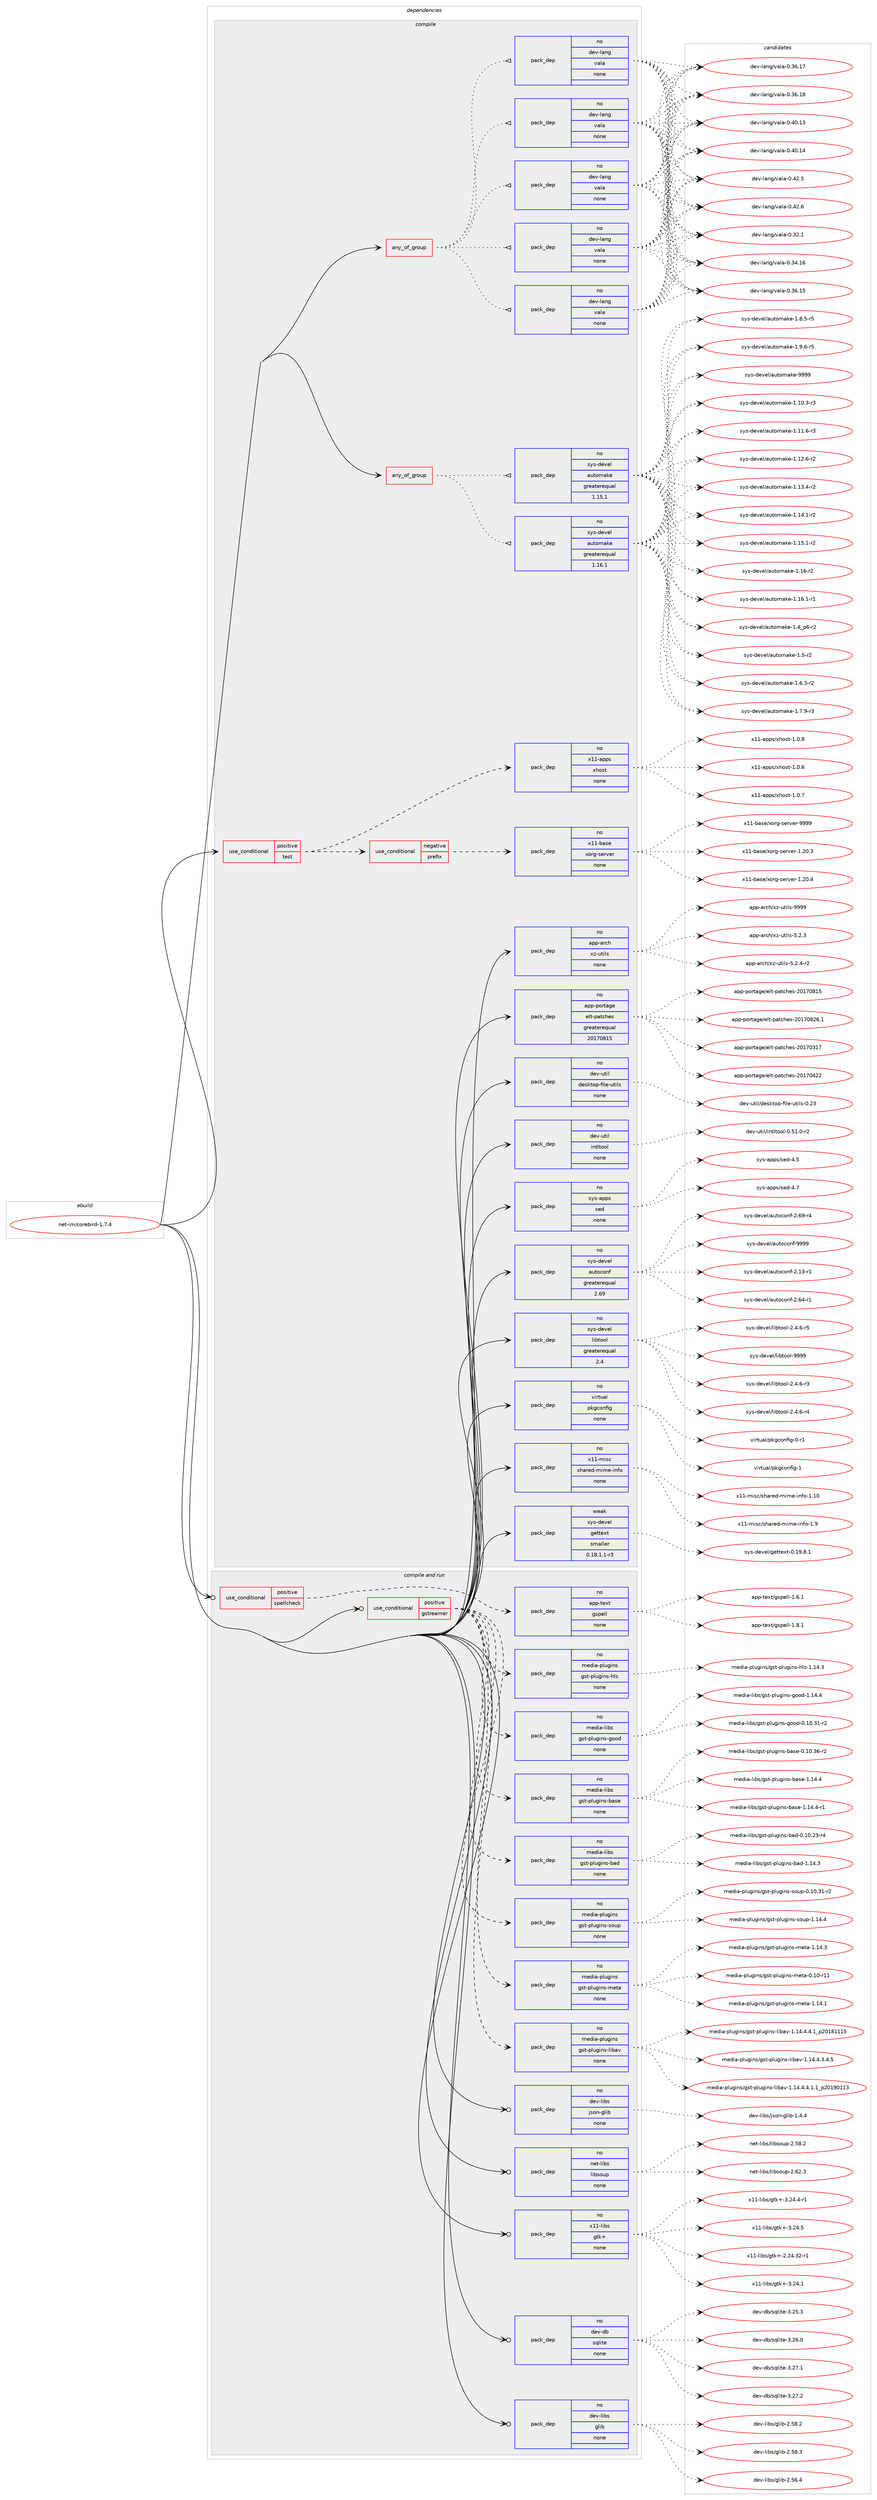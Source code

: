 digraph prolog {

# *************
# Graph options
# *************

newrank=true;
concentrate=true;
compound=true;
graph [rankdir=LR,fontname=Helvetica,fontsize=10,ranksep=1.5];#, ranksep=2.5, nodesep=0.2];
edge  [arrowhead=vee];
node  [fontname=Helvetica,fontsize=10];

# **********
# The ebuild
# **********

subgraph cluster_leftcol {
color=gray;
rank=same;
label=<<i>ebuild</i>>;
id [label="net-im/corebird-1.7.4", color=red, width=4, href="../net-im/corebird-1.7.4.svg"];
}

# ****************
# The dependencies
# ****************

subgraph cluster_midcol {
color=gray;
label=<<i>dependencies</i>>;
subgraph cluster_compile {
fillcolor="#eeeeee";
style=filled;
label=<<i>compile</i>>;
subgraph any26033 {
dependency1654559 [label=<<TABLE BORDER="0" CELLBORDER="1" CELLSPACING="0" CELLPADDING="4"><TR><TD CELLPADDING="10">any_of_group</TD></TR></TABLE>>, shape=none, color=red];subgraph pack1182805 {
dependency1654560 [label=<<TABLE BORDER="0" CELLBORDER="1" CELLSPACING="0" CELLPADDING="4" WIDTH="220"><TR><TD ROWSPAN="6" CELLPADDING="30">pack_dep</TD></TR><TR><TD WIDTH="110">no</TD></TR><TR><TD>dev-lang</TD></TR><TR><TD>vala</TD></TR><TR><TD>none</TD></TR><TR><TD></TD></TR></TABLE>>, shape=none, color=blue];
}
dependency1654559:e -> dependency1654560:w [weight=20,style="dotted",arrowhead="oinv"];
subgraph pack1182806 {
dependency1654561 [label=<<TABLE BORDER="0" CELLBORDER="1" CELLSPACING="0" CELLPADDING="4" WIDTH="220"><TR><TD ROWSPAN="6" CELLPADDING="30">pack_dep</TD></TR><TR><TD WIDTH="110">no</TD></TR><TR><TD>dev-lang</TD></TR><TR><TD>vala</TD></TR><TR><TD>none</TD></TR><TR><TD></TD></TR></TABLE>>, shape=none, color=blue];
}
dependency1654559:e -> dependency1654561:w [weight=20,style="dotted",arrowhead="oinv"];
subgraph pack1182807 {
dependency1654562 [label=<<TABLE BORDER="0" CELLBORDER="1" CELLSPACING="0" CELLPADDING="4" WIDTH="220"><TR><TD ROWSPAN="6" CELLPADDING="30">pack_dep</TD></TR><TR><TD WIDTH="110">no</TD></TR><TR><TD>dev-lang</TD></TR><TR><TD>vala</TD></TR><TR><TD>none</TD></TR><TR><TD></TD></TR></TABLE>>, shape=none, color=blue];
}
dependency1654559:e -> dependency1654562:w [weight=20,style="dotted",arrowhead="oinv"];
subgraph pack1182808 {
dependency1654563 [label=<<TABLE BORDER="0" CELLBORDER="1" CELLSPACING="0" CELLPADDING="4" WIDTH="220"><TR><TD ROWSPAN="6" CELLPADDING="30">pack_dep</TD></TR><TR><TD WIDTH="110">no</TD></TR><TR><TD>dev-lang</TD></TR><TR><TD>vala</TD></TR><TR><TD>none</TD></TR><TR><TD></TD></TR></TABLE>>, shape=none, color=blue];
}
dependency1654559:e -> dependency1654563:w [weight=20,style="dotted",arrowhead="oinv"];
subgraph pack1182809 {
dependency1654564 [label=<<TABLE BORDER="0" CELLBORDER="1" CELLSPACING="0" CELLPADDING="4" WIDTH="220"><TR><TD ROWSPAN="6" CELLPADDING="30">pack_dep</TD></TR><TR><TD WIDTH="110">no</TD></TR><TR><TD>dev-lang</TD></TR><TR><TD>vala</TD></TR><TR><TD>none</TD></TR><TR><TD></TD></TR></TABLE>>, shape=none, color=blue];
}
dependency1654559:e -> dependency1654564:w [weight=20,style="dotted",arrowhead="oinv"];
}
id:e -> dependency1654559:w [weight=20,style="solid",arrowhead="vee"];
subgraph any26034 {
dependency1654565 [label=<<TABLE BORDER="0" CELLBORDER="1" CELLSPACING="0" CELLPADDING="4"><TR><TD CELLPADDING="10">any_of_group</TD></TR></TABLE>>, shape=none, color=red];subgraph pack1182810 {
dependency1654566 [label=<<TABLE BORDER="0" CELLBORDER="1" CELLSPACING="0" CELLPADDING="4" WIDTH="220"><TR><TD ROWSPAN="6" CELLPADDING="30">pack_dep</TD></TR><TR><TD WIDTH="110">no</TD></TR><TR><TD>sys-devel</TD></TR><TR><TD>automake</TD></TR><TR><TD>greaterequal</TD></TR><TR><TD>1.16.1</TD></TR></TABLE>>, shape=none, color=blue];
}
dependency1654565:e -> dependency1654566:w [weight=20,style="dotted",arrowhead="oinv"];
subgraph pack1182811 {
dependency1654567 [label=<<TABLE BORDER="0" CELLBORDER="1" CELLSPACING="0" CELLPADDING="4" WIDTH="220"><TR><TD ROWSPAN="6" CELLPADDING="30">pack_dep</TD></TR><TR><TD WIDTH="110">no</TD></TR><TR><TD>sys-devel</TD></TR><TR><TD>automake</TD></TR><TR><TD>greaterequal</TD></TR><TR><TD>1.15.1</TD></TR></TABLE>>, shape=none, color=blue];
}
dependency1654565:e -> dependency1654567:w [weight=20,style="dotted",arrowhead="oinv"];
}
id:e -> dependency1654565:w [weight=20,style="solid",arrowhead="vee"];
subgraph cond444938 {
dependency1654568 [label=<<TABLE BORDER="0" CELLBORDER="1" CELLSPACING="0" CELLPADDING="4"><TR><TD ROWSPAN="3" CELLPADDING="10">use_conditional</TD></TR><TR><TD>positive</TD></TR><TR><TD>test</TD></TR></TABLE>>, shape=none, color=red];
subgraph cond444939 {
dependency1654569 [label=<<TABLE BORDER="0" CELLBORDER="1" CELLSPACING="0" CELLPADDING="4"><TR><TD ROWSPAN="3" CELLPADDING="10">use_conditional</TD></TR><TR><TD>negative</TD></TR><TR><TD>prefix</TD></TR></TABLE>>, shape=none, color=red];
subgraph pack1182812 {
dependency1654570 [label=<<TABLE BORDER="0" CELLBORDER="1" CELLSPACING="0" CELLPADDING="4" WIDTH="220"><TR><TD ROWSPAN="6" CELLPADDING="30">pack_dep</TD></TR><TR><TD WIDTH="110">no</TD></TR><TR><TD>x11-base</TD></TR><TR><TD>xorg-server</TD></TR><TR><TD>none</TD></TR><TR><TD></TD></TR></TABLE>>, shape=none, color=blue];
}
dependency1654569:e -> dependency1654570:w [weight=20,style="dashed",arrowhead="vee"];
}
dependency1654568:e -> dependency1654569:w [weight=20,style="dashed",arrowhead="vee"];
subgraph pack1182813 {
dependency1654571 [label=<<TABLE BORDER="0" CELLBORDER="1" CELLSPACING="0" CELLPADDING="4" WIDTH="220"><TR><TD ROWSPAN="6" CELLPADDING="30">pack_dep</TD></TR><TR><TD WIDTH="110">no</TD></TR><TR><TD>x11-apps</TD></TR><TR><TD>xhost</TD></TR><TR><TD>none</TD></TR><TR><TD></TD></TR></TABLE>>, shape=none, color=blue];
}
dependency1654568:e -> dependency1654571:w [weight=20,style="dashed",arrowhead="vee"];
}
id:e -> dependency1654568:w [weight=20,style="solid",arrowhead="vee"];
subgraph pack1182814 {
dependency1654572 [label=<<TABLE BORDER="0" CELLBORDER="1" CELLSPACING="0" CELLPADDING="4" WIDTH="220"><TR><TD ROWSPAN="6" CELLPADDING="30">pack_dep</TD></TR><TR><TD WIDTH="110">no</TD></TR><TR><TD>app-arch</TD></TR><TR><TD>xz-utils</TD></TR><TR><TD>none</TD></TR><TR><TD></TD></TR></TABLE>>, shape=none, color=blue];
}
id:e -> dependency1654572:w [weight=20,style="solid",arrowhead="vee"];
subgraph pack1182815 {
dependency1654573 [label=<<TABLE BORDER="0" CELLBORDER="1" CELLSPACING="0" CELLPADDING="4" WIDTH="220"><TR><TD ROWSPAN="6" CELLPADDING="30">pack_dep</TD></TR><TR><TD WIDTH="110">no</TD></TR><TR><TD>app-portage</TD></TR><TR><TD>elt-patches</TD></TR><TR><TD>greaterequal</TD></TR><TR><TD>20170815</TD></TR></TABLE>>, shape=none, color=blue];
}
id:e -> dependency1654573:w [weight=20,style="solid",arrowhead="vee"];
subgraph pack1182816 {
dependency1654574 [label=<<TABLE BORDER="0" CELLBORDER="1" CELLSPACING="0" CELLPADDING="4" WIDTH="220"><TR><TD ROWSPAN="6" CELLPADDING="30">pack_dep</TD></TR><TR><TD WIDTH="110">no</TD></TR><TR><TD>dev-util</TD></TR><TR><TD>desktop-file-utils</TD></TR><TR><TD>none</TD></TR><TR><TD></TD></TR></TABLE>>, shape=none, color=blue];
}
id:e -> dependency1654574:w [weight=20,style="solid",arrowhead="vee"];
subgraph pack1182817 {
dependency1654575 [label=<<TABLE BORDER="0" CELLBORDER="1" CELLSPACING="0" CELLPADDING="4" WIDTH="220"><TR><TD ROWSPAN="6" CELLPADDING="30">pack_dep</TD></TR><TR><TD WIDTH="110">no</TD></TR><TR><TD>dev-util</TD></TR><TR><TD>intltool</TD></TR><TR><TD>none</TD></TR><TR><TD></TD></TR></TABLE>>, shape=none, color=blue];
}
id:e -> dependency1654575:w [weight=20,style="solid",arrowhead="vee"];
subgraph pack1182818 {
dependency1654576 [label=<<TABLE BORDER="0" CELLBORDER="1" CELLSPACING="0" CELLPADDING="4" WIDTH="220"><TR><TD ROWSPAN="6" CELLPADDING="30">pack_dep</TD></TR><TR><TD WIDTH="110">no</TD></TR><TR><TD>sys-apps</TD></TR><TR><TD>sed</TD></TR><TR><TD>none</TD></TR><TR><TD></TD></TR></TABLE>>, shape=none, color=blue];
}
id:e -> dependency1654576:w [weight=20,style="solid",arrowhead="vee"];
subgraph pack1182819 {
dependency1654577 [label=<<TABLE BORDER="0" CELLBORDER="1" CELLSPACING="0" CELLPADDING="4" WIDTH="220"><TR><TD ROWSPAN="6" CELLPADDING="30">pack_dep</TD></TR><TR><TD WIDTH="110">no</TD></TR><TR><TD>sys-devel</TD></TR><TR><TD>autoconf</TD></TR><TR><TD>greaterequal</TD></TR><TR><TD>2.69</TD></TR></TABLE>>, shape=none, color=blue];
}
id:e -> dependency1654577:w [weight=20,style="solid",arrowhead="vee"];
subgraph pack1182820 {
dependency1654578 [label=<<TABLE BORDER="0" CELLBORDER="1" CELLSPACING="0" CELLPADDING="4" WIDTH="220"><TR><TD ROWSPAN="6" CELLPADDING="30">pack_dep</TD></TR><TR><TD WIDTH="110">no</TD></TR><TR><TD>sys-devel</TD></TR><TR><TD>libtool</TD></TR><TR><TD>greaterequal</TD></TR><TR><TD>2.4</TD></TR></TABLE>>, shape=none, color=blue];
}
id:e -> dependency1654578:w [weight=20,style="solid",arrowhead="vee"];
subgraph pack1182821 {
dependency1654579 [label=<<TABLE BORDER="0" CELLBORDER="1" CELLSPACING="0" CELLPADDING="4" WIDTH="220"><TR><TD ROWSPAN="6" CELLPADDING="30">pack_dep</TD></TR><TR><TD WIDTH="110">no</TD></TR><TR><TD>virtual</TD></TR><TR><TD>pkgconfig</TD></TR><TR><TD>none</TD></TR><TR><TD></TD></TR></TABLE>>, shape=none, color=blue];
}
id:e -> dependency1654579:w [weight=20,style="solid",arrowhead="vee"];
subgraph pack1182822 {
dependency1654580 [label=<<TABLE BORDER="0" CELLBORDER="1" CELLSPACING="0" CELLPADDING="4" WIDTH="220"><TR><TD ROWSPAN="6" CELLPADDING="30">pack_dep</TD></TR><TR><TD WIDTH="110">no</TD></TR><TR><TD>x11-misc</TD></TR><TR><TD>shared-mime-info</TD></TR><TR><TD>none</TD></TR><TR><TD></TD></TR></TABLE>>, shape=none, color=blue];
}
id:e -> dependency1654580:w [weight=20,style="solid",arrowhead="vee"];
subgraph pack1182823 {
dependency1654581 [label=<<TABLE BORDER="0" CELLBORDER="1" CELLSPACING="0" CELLPADDING="4" WIDTH="220"><TR><TD ROWSPAN="6" CELLPADDING="30">pack_dep</TD></TR><TR><TD WIDTH="110">weak</TD></TR><TR><TD>sys-devel</TD></TR><TR><TD>gettext</TD></TR><TR><TD>smaller</TD></TR><TR><TD>0.18.1.1-r3</TD></TR></TABLE>>, shape=none, color=blue];
}
id:e -> dependency1654581:w [weight=20,style="solid",arrowhead="vee"];
}
subgraph cluster_compileandrun {
fillcolor="#eeeeee";
style=filled;
label=<<i>compile and run</i>>;
subgraph cond444940 {
dependency1654582 [label=<<TABLE BORDER="0" CELLBORDER="1" CELLSPACING="0" CELLPADDING="4"><TR><TD ROWSPAN="3" CELLPADDING="10">use_conditional</TD></TR><TR><TD>positive</TD></TR><TR><TD>gstreamer</TD></TR></TABLE>>, shape=none, color=red];
subgraph pack1182824 {
dependency1654583 [label=<<TABLE BORDER="0" CELLBORDER="1" CELLSPACING="0" CELLPADDING="4" WIDTH="220"><TR><TD ROWSPAN="6" CELLPADDING="30">pack_dep</TD></TR><TR><TD WIDTH="110">no</TD></TR><TR><TD>media-libs</TD></TR><TR><TD>gst-plugins-bad</TD></TR><TR><TD>none</TD></TR><TR><TD></TD></TR></TABLE>>, shape=none, color=blue];
}
dependency1654582:e -> dependency1654583:w [weight=20,style="dashed",arrowhead="vee"];
subgraph pack1182825 {
dependency1654584 [label=<<TABLE BORDER="0" CELLBORDER="1" CELLSPACING="0" CELLPADDING="4" WIDTH="220"><TR><TD ROWSPAN="6" CELLPADDING="30">pack_dep</TD></TR><TR><TD WIDTH="110">no</TD></TR><TR><TD>media-libs</TD></TR><TR><TD>gst-plugins-base</TD></TR><TR><TD>none</TD></TR><TR><TD></TD></TR></TABLE>>, shape=none, color=blue];
}
dependency1654582:e -> dependency1654584:w [weight=20,style="dashed",arrowhead="vee"];
subgraph pack1182826 {
dependency1654585 [label=<<TABLE BORDER="0" CELLBORDER="1" CELLSPACING="0" CELLPADDING="4" WIDTH="220"><TR><TD ROWSPAN="6" CELLPADDING="30">pack_dep</TD></TR><TR><TD WIDTH="110">no</TD></TR><TR><TD>media-libs</TD></TR><TR><TD>gst-plugins-good</TD></TR><TR><TD>none</TD></TR><TR><TD></TD></TR></TABLE>>, shape=none, color=blue];
}
dependency1654582:e -> dependency1654585:w [weight=20,style="dashed",arrowhead="vee"];
subgraph pack1182827 {
dependency1654586 [label=<<TABLE BORDER="0" CELLBORDER="1" CELLSPACING="0" CELLPADDING="4" WIDTH="220"><TR><TD ROWSPAN="6" CELLPADDING="30">pack_dep</TD></TR><TR><TD WIDTH="110">no</TD></TR><TR><TD>media-plugins</TD></TR><TR><TD>gst-plugins-hls</TD></TR><TR><TD>none</TD></TR><TR><TD></TD></TR></TABLE>>, shape=none, color=blue];
}
dependency1654582:e -> dependency1654586:w [weight=20,style="dashed",arrowhead="vee"];
subgraph pack1182828 {
dependency1654587 [label=<<TABLE BORDER="0" CELLBORDER="1" CELLSPACING="0" CELLPADDING="4" WIDTH="220"><TR><TD ROWSPAN="6" CELLPADDING="30">pack_dep</TD></TR><TR><TD WIDTH="110">no</TD></TR><TR><TD>media-plugins</TD></TR><TR><TD>gst-plugins-libav</TD></TR><TR><TD>none</TD></TR><TR><TD></TD></TR></TABLE>>, shape=none, color=blue];
}
dependency1654582:e -> dependency1654587:w [weight=20,style="dashed",arrowhead="vee"];
subgraph pack1182829 {
dependency1654588 [label=<<TABLE BORDER="0" CELLBORDER="1" CELLSPACING="0" CELLPADDING="4" WIDTH="220"><TR><TD ROWSPAN="6" CELLPADDING="30">pack_dep</TD></TR><TR><TD WIDTH="110">no</TD></TR><TR><TD>media-plugins</TD></TR><TR><TD>gst-plugins-meta</TD></TR><TR><TD>none</TD></TR><TR><TD></TD></TR></TABLE>>, shape=none, color=blue];
}
dependency1654582:e -> dependency1654588:w [weight=20,style="dashed",arrowhead="vee"];
subgraph pack1182830 {
dependency1654589 [label=<<TABLE BORDER="0" CELLBORDER="1" CELLSPACING="0" CELLPADDING="4" WIDTH="220"><TR><TD ROWSPAN="6" CELLPADDING="30">pack_dep</TD></TR><TR><TD WIDTH="110">no</TD></TR><TR><TD>media-plugins</TD></TR><TR><TD>gst-plugins-soup</TD></TR><TR><TD>none</TD></TR><TR><TD></TD></TR></TABLE>>, shape=none, color=blue];
}
dependency1654582:e -> dependency1654589:w [weight=20,style="dashed",arrowhead="vee"];
}
id:e -> dependency1654582:w [weight=20,style="solid",arrowhead="odotvee"];
subgraph cond444941 {
dependency1654590 [label=<<TABLE BORDER="0" CELLBORDER="1" CELLSPACING="0" CELLPADDING="4"><TR><TD ROWSPAN="3" CELLPADDING="10">use_conditional</TD></TR><TR><TD>positive</TD></TR><TR><TD>spellcheck</TD></TR></TABLE>>, shape=none, color=red];
subgraph pack1182831 {
dependency1654591 [label=<<TABLE BORDER="0" CELLBORDER="1" CELLSPACING="0" CELLPADDING="4" WIDTH="220"><TR><TD ROWSPAN="6" CELLPADDING="30">pack_dep</TD></TR><TR><TD WIDTH="110">no</TD></TR><TR><TD>app-text</TD></TR><TR><TD>gspell</TD></TR><TR><TD>none</TD></TR><TR><TD></TD></TR></TABLE>>, shape=none, color=blue];
}
dependency1654590:e -> dependency1654591:w [weight=20,style="dashed",arrowhead="vee"];
}
id:e -> dependency1654590:w [weight=20,style="solid",arrowhead="odotvee"];
subgraph pack1182832 {
dependency1654592 [label=<<TABLE BORDER="0" CELLBORDER="1" CELLSPACING="0" CELLPADDING="4" WIDTH="220"><TR><TD ROWSPAN="6" CELLPADDING="30">pack_dep</TD></TR><TR><TD WIDTH="110">no</TD></TR><TR><TD>dev-db</TD></TR><TR><TD>sqlite</TD></TR><TR><TD>none</TD></TR><TR><TD></TD></TR></TABLE>>, shape=none, color=blue];
}
id:e -> dependency1654592:w [weight=20,style="solid",arrowhead="odotvee"];
subgraph pack1182833 {
dependency1654593 [label=<<TABLE BORDER="0" CELLBORDER="1" CELLSPACING="0" CELLPADDING="4" WIDTH="220"><TR><TD ROWSPAN="6" CELLPADDING="30">pack_dep</TD></TR><TR><TD WIDTH="110">no</TD></TR><TR><TD>dev-libs</TD></TR><TR><TD>glib</TD></TR><TR><TD>none</TD></TR><TR><TD></TD></TR></TABLE>>, shape=none, color=blue];
}
id:e -> dependency1654593:w [weight=20,style="solid",arrowhead="odotvee"];
subgraph pack1182834 {
dependency1654594 [label=<<TABLE BORDER="0" CELLBORDER="1" CELLSPACING="0" CELLPADDING="4" WIDTH="220"><TR><TD ROWSPAN="6" CELLPADDING="30">pack_dep</TD></TR><TR><TD WIDTH="110">no</TD></TR><TR><TD>dev-libs</TD></TR><TR><TD>json-glib</TD></TR><TR><TD>none</TD></TR><TR><TD></TD></TR></TABLE>>, shape=none, color=blue];
}
id:e -> dependency1654594:w [weight=20,style="solid",arrowhead="odotvee"];
subgraph pack1182835 {
dependency1654595 [label=<<TABLE BORDER="0" CELLBORDER="1" CELLSPACING="0" CELLPADDING="4" WIDTH="220"><TR><TD ROWSPAN="6" CELLPADDING="30">pack_dep</TD></TR><TR><TD WIDTH="110">no</TD></TR><TR><TD>net-libs</TD></TR><TR><TD>libsoup</TD></TR><TR><TD>none</TD></TR><TR><TD></TD></TR></TABLE>>, shape=none, color=blue];
}
id:e -> dependency1654595:w [weight=20,style="solid",arrowhead="odotvee"];
subgraph pack1182836 {
dependency1654596 [label=<<TABLE BORDER="0" CELLBORDER="1" CELLSPACING="0" CELLPADDING="4" WIDTH="220"><TR><TD ROWSPAN="6" CELLPADDING="30">pack_dep</TD></TR><TR><TD WIDTH="110">no</TD></TR><TR><TD>x11-libs</TD></TR><TR><TD>gtk+</TD></TR><TR><TD>none</TD></TR><TR><TD></TD></TR></TABLE>>, shape=none, color=blue];
}
id:e -> dependency1654596:w [weight=20,style="solid",arrowhead="odotvee"];
}
subgraph cluster_run {
fillcolor="#eeeeee";
style=filled;
label=<<i>run</i>>;
}
}

# **************
# The candidates
# **************

subgraph cluster_choices {
rank=same;
color=gray;
label=<<i>candidates</i>>;

subgraph choice1182805 {
color=black;
nodesep=1;
choice100101118451089711010347118971089745484651504649 [label="dev-lang/vala-0.32.1", color=red, width=4,href="../dev-lang/vala-0.32.1.svg"];
choice10010111845108971101034711897108974548465152464954 [label="dev-lang/vala-0.34.16", color=red, width=4,href="../dev-lang/vala-0.34.16.svg"];
choice10010111845108971101034711897108974548465154464953 [label="dev-lang/vala-0.36.15", color=red, width=4,href="../dev-lang/vala-0.36.15.svg"];
choice10010111845108971101034711897108974548465154464955 [label="dev-lang/vala-0.36.17", color=red, width=4,href="../dev-lang/vala-0.36.17.svg"];
choice10010111845108971101034711897108974548465154464956 [label="dev-lang/vala-0.36.18", color=red, width=4,href="../dev-lang/vala-0.36.18.svg"];
choice10010111845108971101034711897108974548465248464951 [label="dev-lang/vala-0.40.13", color=red, width=4,href="../dev-lang/vala-0.40.13.svg"];
choice10010111845108971101034711897108974548465248464952 [label="dev-lang/vala-0.40.14", color=red, width=4,href="../dev-lang/vala-0.40.14.svg"];
choice100101118451089711010347118971089745484652504653 [label="dev-lang/vala-0.42.5", color=red, width=4,href="../dev-lang/vala-0.42.5.svg"];
choice100101118451089711010347118971089745484652504654 [label="dev-lang/vala-0.42.6", color=red, width=4,href="../dev-lang/vala-0.42.6.svg"];
dependency1654560:e -> choice100101118451089711010347118971089745484651504649:w [style=dotted,weight="100"];
dependency1654560:e -> choice10010111845108971101034711897108974548465152464954:w [style=dotted,weight="100"];
dependency1654560:e -> choice10010111845108971101034711897108974548465154464953:w [style=dotted,weight="100"];
dependency1654560:e -> choice10010111845108971101034711897108974548465154464955:w [style=dotted,weight="100"];
dependency1654560:e -> choice10010111845108971101034711897108974548465154464956:w [style=dotted,weight="100"];
dependency1654560:e -> choice10010111845108971101034711897108974548465248464951:w [style=dotted,weight="100"];
dependency1654560:e -> choice10010111845108971101034711897108974548465248464952:w [style=dotted,weight="100"];
dependency1654560:e -> choice100101118451089711010347118971089745484652504653:w [style=dotted,weight="100"];
dependency1654560:e -> choice100101118451089711010347118971089745484652504654:w [style=dotted,weight="100"];
}
subgraph choice1182806 {
color=black;
nodesep=1;
choice100101118451089711010347118971089745484651504649 [label="dev-lang/vala-0.32.1", color=red, width=4,href="../dev-lang/vala-0.32.1.svg"];
choice10010111845108971101034711897108974548465152464954 [label="dev-lang/vala-0.34.16", color=red, width=4,href="../dev-lang/vala-0.34.16.svg"];
choice10010111845108971101034711897108974548465154464953 [label="dev-lang/vala-0.36.15", color=red, width=4,href="../dev-lang/vala-0.36.15.svg"];
choice10010111845108971101034711897108974548465154464955 [label="dev-lang/vala-0.36.17", color=red, width=4,href="../dev-lang/vala-0.36.17.svg"];
choice10010111845108971101034711897108974548465154464956 [label="dev-lang/vala-0.36.18", color=red, width=4,href="../dev-lang/vala-0.36.18.svg"];
choice10010111845108971101034711897108974548465248464951 [label="dev-lang/vala-0.40.13", color=red, width=4,href="../dev-lang/vala-0.40.13.svg"];
choice10010111845108971101034711897108974548465248464952 [label="dev-lang/vala-0.40.14", color=red, width=4,href="../dev-lang/vala-0.40.14.svg"];
choice100101118451089711010347118971089745484652504653 [label="dev-lang/vala-0.42.5", color=red, width=4,href="../dev-lang/vala-0.42.5.svg"];
choice100101118451089711010347118971089745484652504654 [label="dev-lang/vala-0.42.6", color=red, width=4,href="../dev-lang/vala-0.42.6.svg"];
dependency1654561:e -> choice100101118451089711010347118971089745484651504649:w [style=dotted,weight="100"];
dependency1654561:e -> choice10010111845108971101034711897108974548465152464954:w [style=dotted,weight="100"];
dependency1654561:e -> choice10010111845108971101034711897108974548465154464953:w [style=dotted,weight="100"];
dependency1654561:e -> choice10010111845108971101034711897108974548465154464955:w [style=dotted,weight="100"];
dependency1654561:e -> choice10010111845108971101034711897108974548465154464956:w [style=dotted,weight="100"];
dependency1654561:e -> choice10010111845108971101034711897108974548465248464951:w [style=dotted,weight="100"];
dependency1654561:e -> choice10010111845108971101034711897108974548465248464952:w [style=dotted,weight="100"];
dependency1654561:e -> choice100101118451089711010347118971089745484652504653:w [style=dotted,weight="100"];
dependency1654561:e -> choice100101118451089711010347118971089745484652504654:w [style=dotted,weight="100"];
}
subgraph choice1182807 {
color=black;
nodesep=1;
choice100101118451089711010347118971089745484651504649 [label="dev-lang/vala-0.32.1", color=red, width=4,href="../dev-lang/vala-0.32.1.svg"];
choice10010111845108971101034711897108974548465152464954 [label="dev-lang/vala-0.34.16", color=red, width=4,href="../dev-lang/vala-0.34.16.svg"];
choice10010111845108971101034711897108974548465154464953 [label="dev-lang/vala-0.36.15", color=red, width=4,href="../dev-lang/vala-0.36.15.svg"];
choice10010111845108971101034711897108974548465154464955 [label="dev-lang/vala-0.36.17", color=red, width=4,href="../dev-lang/vala-0.36.17.svg"];
choice10010111845108971101034711897108974548465154464956 [label="dev-lang/vala-0.36.18", color=red, width=4,href="../dev-lang/vala-0.36.18.svg"];
choice10010111845108971101034711897108974548465248464951 [label="dev-lang/vala-0.40.13", color=red, width=4,href="../dev-lang/vala-0.40.13.svg"];
choice10010111845108971101034711897108974548465248464952 [label="dev-lang/vala-0.40.14", color=red, width=4,href="../dev-lang/vala-0.40.14.svg"];
choice100101118451089711010347118971089745484652504653 [label="dev-lang/vala-0.42.5", color=red, width=4,href="../dev-lang/vala-0.42.5.svg"];
choice100101118451089711010347118971089745484652504654 [label="dev-lang/vala-0.42.6", color=red, width=4,href="../dev-lang/vala-0.42.6.svg"];
dependency1654562:e -> choice100101118451089711010347118971089745484651504649:w [style=dotted,weight="100"];
dependency1654562:e -> choice10010111845108971101034711897108974548465152464954:w [style=dotted,weight="100"];
dependency1654562:e -> choice10010111845108971101034711897108974548465154464953:w [style=dotted,weight="100"];
dependency1654562:e -> choice10010111845108971101034711897108974548465154464955:w [style=dotted,weight="100"];
dependency1654562:e -> choice10010111845108971101034711897108974548465154464956:w [style=dotted,weight="100"];
dependency1654562:e -> choice10010111845108971101034711897108974548465248464951:w [style=dotted,weight="100"];
dependency1654562:e -> choice10010111845108971101034711897108974548465248464952:w [style=dotted,weight="100"];
dependency1654562:e -> choice100101118451089711010347118971089745484652504653:w [style=dotted,weight="100"];
dependency1654562:e -> choice100101118451089711010347118971089745484652504654:w [style=dotted,weight="100"];
}
subgraph choice1182808 {
color=black;
nodesep=1;
choice100101118451089711010347118971089745484651504649 [label="dev-lang/vala-0.32.1", color=red, width=4,href="../dev-lang/vala-0.32.1.svg"];
choice10010111845108971101034711897108974548465152464954 [label="dev-lang/vala-0.34.16", color=red, width=4,href="../dev-lang/vala-0.34.16.svg"];
choice10010111845108971101034711897108974548465154464953 [label="dev-lang/vala-0.36.15", color=red, width=4,href="../dev-lang/vala-0.36.15.svg"];
choice10010111845108971101034711897108974548465154464955 [label="dev-lang/vala-0.36.17", color=red, width=4,href="../dev-lang/vala-0.36.17.svg"];
choice10010111845108971101034711897108974548465154464956 [label="dev-lang/vala-0.36.18", color=red, width=4,href="../dev-lang/vala-0.36.18.svg"];
choice10010111845108971101034711897108974548465248464951 [label="dev-lang/vala-0.40.13", color=red, width=4,href="../dev-lang/vala-0.40.13.svg"];
choice10010111845108971101034711897108974548465248464952 [label="dev-lang/vala-0.40.14", color=red, width=4,href="../dev-lang/vala-0.40.14.svg"];
choice100101118451089711010347118971089745484652504653 [label="dev-lang/vala-0.42.5", color=red, width=4,href="../dev-lang/vala-0.42.5.svg"];
choice100101118451089711010347118971089745484652504654 [label="dev-lang/vala-0.42.6", color=red, width=4,href="../dev-lang/vala-0.42.6.svg"];
dependency1654563:e -> choice100101118451089711010347118971089745484651504649:w [style=dotted,weight="100"];
dependency1654563:e -> choice10010111845108971101034711897108974548465152464954:w [style=dotted,weight="100"];
dependency1654563:e -> choice10010111845108971101034711897108974548465154464953:w [style=dotted,weight="100"];
dependency1654563:e -> choice10010111845108971101034711897108974548465154464955:w [style=dotted,weight="100"];
dependency1654563:e -> choice10010111845108971101034711897108974548465154464956:w [style=dotted,weight="100"];
dependency1654563:e -> choice10010111845108971101034711897108974548465248464951:w [style=dotted,weight="100"];
dependency1654563:e -> choice10010111845108971101034711897108974548465248464952:w [style=dotted,weight="100"];
dependency1654563:e -> choice100101118451089711010347118971089745484652504653:w [style=dotted,weight="100"];
dependency1654563:e -> choice100101118451089711010347118971089745484652504654:w [style=dotted,weight="100"];
}
subgraph choice1182809 {
color=black;
nodesep=1;
choice100101118451089711010347118971089745484651504649 [label="dev-lang/vala-0.32.1", color=red, width=4,href="../dev-lang/vala-0.32.1.svg"];
choice10010111845108971101034711897108974548465152464954 [label="dev-lang/vala-0.34.16", color=red, width=4,href="../dev-lang/vala-0.34.16.svg"];
choice10010111845108971101034711897108974548465154464953 [label="dev-lang/vala-0.36.15", color=red, width=4,href="../dev-lang/vala-0.36.15.svg"];
choice10010111845108971101034711897108974548465154464955 [label="dev-lang/vala-0.36.17", color=red, width=4,href="../dev-lang/vala-0.36.17.svg"];
choice10010111845108971101034711897108974548465154464956 [label="dev-lang/vala-0.36.18", color=red, width=4,href="../dev-lang/vala-0.36.18.svg"];
choice10010111845108971101034711897108974548465248464951 [label="dev-lang/vala-0.40.13", color=red, width=4,href="../dev-lang/vala-0.40.13.svg"];
choice10010111845108971101034711897108974548465248464952 [label="dev-lang/vala-0.40.14", color=red, width=4,href="../dev-lang/vala-0.40.14.svg"];
choice100101118451089711010347118971089745484652504653 [label="dev-lang/vala-0.42.5", color=red, width=4,href="../dev-lang/vala-0.42.5.svg"];
choice100101118451089711010347118971089745484652504654 [label="dev-lang/vala-0.42.6", color=red, width=4,href="../dev-lang/vala-0.42.6.svg"];
dependency1654564:e -> choice100101118451089711010347118971089745484651504649:w [style=dotted,weight="100"];
dependency1654564:e -> choice10010111845108971101034711897108974548465152464954:w [style=dotted,weight="100"];
dependency1654564:e -> choice10010111845108971101034711897108974548465154464953:w [style=dotted,weight="100"];
dependency1654564:e -> choice10010111845108971101034711897108974548465154464955:w [style=dotted,weight="100"];
dependency1654564:e -> choice10010111845108971101034711897108974548465154464956:w [style=dotted,weight="100"];
dependency1654564:e -> choice10010111845108971101034711897108974548465248464951:w [style=dotted,weight="100"];
dependency1654564:e -> choice10010111845108971101034711897108974548465248464952:w [style=dotted,weight="100"];
dependency1654564:e -> choice100101118451089711010347118971089745484652504653:w [style=dotted,weight="100"];
dependency1654564:e -> choice100101118451089711010347118971089745484652504654:w [style=dotted,weight="100"];
}
subgraph choice1182810 {
color=black;
nodesep=1;
choice11512111545100101118101108479711711611110997107101454946494846514511451 [label="sys-devel/automake-1.10.3-r3", color=red, width=4,href="../sys-devel/automake-1.10.3-r3.svg"];
choice11512111545100101118101108479711711611110997107101454946494946544511451 [label="sys-devel/automake-1.11.6-r3", color=red, width=4,href="../sys-devel/automake-1.11.6-r3.svg"];
choice11512111545100101118101108479711711611110997107101454946495046544511450 [label="sys-devel/automake-1.12.6-r2", color=red, width=4,href="../sys-devel/automake-1.12.6-r2.svg"];
choice11512111545100101118101108479711711611110997107101454946495146524511450 [label="sys-devel/automake-1.13.4-r2", color=red, width=4,href="../sys-devel/automake-1.13.4-r2.svg"];
choice11512111545100101118101108479711711611110997107101454946495246494511450 [label="sys-devel/automake-1.14.1-r2", color=red, width=4,href="../sys-devel/automake-1.14.1-r2.svg"];
choice11512111545100101118101108479711711611110997107101454946495346494511450 [label="sys-devel/automake-1.15.1-r2", color=red, width=4,href="../sys-devel/automake-1.15.1-r2.svg"];
choice1151211154510010111810110847971171161111099710710145494649544511450 [label="sys-devel/automake-1.16-r2", color=red, width=4,href="../sys-devel/automake-1.16-r2.svg"];
choice11512111545100101118101108479711711611110997107101454946495446494511449 [label="sys-devel/automake-1.16.1-r1", color=red, width=4,href="../sys-devel/automake-1.16.1-r1.svg"];
choice115121115451001011181011084797117116111109971071014549465295112544511450 [label="sys-devel/automake-1.4_p6-r2", color=red, width=4,href="../sys-devel/automake-1.4_p6-r2.svg"];
choice11512111545100101118101108479711711611110997107101454946534511450 [label="sys-devel/automake-1.5-r2", color=red, width=4,href="../sys-devel/automake-1.5-r2.svg"];
choice115121115451001011181011084797117116111109971071014549465446514511450 [label="sys-devel/automake-1.6.3-r2", color=red, width=4,href="../sys-devel/automake-1.6.3-r2.svg"];
choice115121115451001011181011084797117116111109971071014549465546574511451 [label="sys-devel/automake-1.7.9-r3", color=red, width=4,href="../sys-devel/automake-1.7.9-r3.svg"];
choice115121115451001011181011084797117116111109971071014549465646534511453 [label="sys-devel/automake-1.8.5-r5", color=red, width=4,href="../sys-devel/automake-1.8.5-r5.svg"];
choice115121115451001011181011084797117116111109971071014549465746544511453 [label="sys-devel/automake-1.9.6-r5", color=red, width=4,href="../sys-devel/automake-1.9.6-r5.svg"];
choice115121115451001011181011084797117116111109971071014557575757 [label="sys-devel/automake-9999", color=red, width=4,href="../sys-devel/automake-9999.svg"];
dependency1654566:e -> choice11512111545100101118101108479711711611110997107101454946494846514511451:w [style=dotted,weight="100"];
dependency1654566:e -> choice11512111545100101118101108479711711611110997107101454946494946544511451:w [style=dotted,weight="100"];
dependency1654566:e -> choice11512111545100101118101108479711711611110997107101454946495046544511450:w [style=dotted,weight="100"];
dependency1654566:e -> choice11512111545100101118101108479711711611110997107101454946495146524511450:w [style=dotted,weight="100"];
dependency1654566:e -> choice11512111545100101118101108479711711611110997107101454946495246494511450:w [style=dotted,weight="100"];
dependency1654566:e -> choice11512111545100101118101108479711711611110997107101454946495346494511450:w [style=dotted,weight="100"];
dependency1654566:e -> choice1151211154510010111810110847971171161111099710710145494649544511450:w [style=dotted,weight="100"];
dependency1654566:e -> choice11512111545100101118101108479711711611110997107101454946495446494511449:w [style=dotted,weight="100"];
dependency1654566:e -> choice115121115451001011181011084797117116111109971071014549465295112544511450:w [style=dotted,weight="100"];
dependency1654566:e -> choice11512111545100101118101108479711711611110997107101454946534511450:w [style=dotted,weight="100"];
dependency1654566:e -> choice115121115451001011181011084797117116111109971071014549465446514511450:w [style=dotted,weight="100"];
dependency1654566:e -> choice115121115451001011181011084797117116111109971071014549465546574511451:w [style=dotted,weight="100"];
dependency1654566:e -> choice115121115451001011181011084797117116111109971071014549465646534511453:w [style=dotted,weight="100"];
dependency1654566:e -> choice115121115451001011181011084797117116111109971071014549465746544511453:w [style=dotted,weight="100"];
dependency1654566:e -> choice115121115451001011181011084797117116111109971071014557575757:w [style=dotted,weight="100"];
}
subgraph choice1182811 {
color=black;
nodesep=1;
choice11512111545100101118101108479711711611110997107101454946494846514511451 [label="sys-devel/automake-1.10.3-r3", color=red, width=4,href="../sys-devel/automake-1.10.3-r3.svg"];
choice11512111545100101118101108479711711611110997107101454946494946544511451 [label="sys-devel/automake-1.11.6-r3", color=red, width=4,href="../sys-devel/automake-1.11.6-r3.svg"];
choice11512111545100101118101108479711711611110997107101454946495046544511450 [label="sys-devel/automake-1.12.6-r2", color=red, width=4,href="../sys-devel/automake-1.12.6-r2.svg"];
choice11512111545100101118101108479711711611110997107101454946495146524511450 [label="sys-devel/automake-1.13.4-r2", color=red, width=4,href="../sys-devel/automake-1.13.4-r2.svg"];
choice11512111545100101118101108479711711611110997107101454946495246494511450 [label="sys-devel/automake-1.14.1-r2", color=red, width=4,href="../sys-devel/automake-1.14.1-r2.svg"];
choice11512111545100101118101108479711711611110997107101454946495346494511450 [label="sys-devel/automake-1.15.1-r2", color=red, width=4,href="../sys-devel/automake-1.15.1-r2.svg"];
choice1151211154510010111810110847971171161111099710710145494649544511450 [label="sys-devel/automake-1.16-r2", color=red, width=4,href="../sys-devel/automake-1.16-r2.svg"];
choice11512111545100101118101108479711711611110997107101454946495446494511449 [label="sys-devel/automake-1.16.1-r1", color=red, width=4,href="../sys-devel/automake-1.16.1-r1.svg"];
choice115121115451001011181011084797117116111109971071014549465295112544511450 [label="sys-devel/automake-1.4_p6-r2", color=red, width=4,href="../sys-devel/automake-1.4_p6-r2.svg"];
choice11512111545100101118101108479711711611110997107101454946534511450 [label="sys-devel/automake-1.5-r2", color=red, width=4,href="../sys-devel/automake-1.5-r2.svg"];
choice115121115451001011181011084797117116111109971071014549465446514511450 [label="sys-devel/automake-1.6.3-r2", color=red, width=4,href="../sys-devel/automake-1.6.3-r2.svg"];
choice115121115451001011181011084797117116111109971071014549465546574511451 [label="sys-devel/automake-1.7.9-r3", color=red, width=4,href="../sys-devel/automake-1.7.9-r3.svg"];
choice115121115451001011181011084797117116111109971071014549465646534511453 [label="sys-devel/automake-1.8.5-r5", color=red, width=4,href="../sys-devel/automake-1.8.5-r5.svg"];
choice115121115451001011181011084797117116111109971071014549465746544511453 [label="sys-devel/automake-1.9.6-r5", color=red, width=4,href="../sys-devel/automake-1.9.6-r5.svg"];
choice115121115451001011181011084797117116111109971071014557575757 [label="sys-devel/automake-9999", color=red, width=4,href="../sys-devel/automake-9999.svg"];
dependency1654567:e -> choice11512111545100101118101108479711711611110997107101454946494846514511451:w [style=dotted,weight="100"];
dependency1654567:e -> choice11512111545100101118101108479711711611110997107101454946494946544511451:w [style=dotted,weight="100"];
dependency1654567:e -> choice11512111545100101118101108479711711611110997107101454946495046544511450:w [style=dotted,weight="100"];
dependency1654567:e -> choice11512111545100101118101108479711711611110997107101454946495146524511450:w [style=dotted,weight="100"];
dependency1654567:e -> choice11512111545100101118101108479711711611110997107101454946495246494511450:w [style=dotted,weight="100"];
dependency1654567:e -> choice11512111545100101118101108479711711611110997107101454946495346494511450:w [style=dotted,weight="100"];
dependency1654567:e -> choice1151211154510010111810110847971171161111099710710145494649544511450:w [style=dotted,weight="100"];
dependency1654567:e -> choice11512111545100101118101108479711711611110997107101454946495446494511449:w [style=dotted,weight="100"];
dependency1654567:e -> choice115121115451001011181011084797117116111109971071014549465295112544511450:w [style=dotted,weight="100"];
dependency1654567:e -> choice11512111545100101118101108479711711611110997107101454946534511450:w [style=dotted,weight="100"];
dependency1654567:e -> choice115121115451001011181011084797117116111109971071014549465446514511450:w [style=dotted,weight="100"];
dependency1654567:e -> choice115121115451001011181011084797117116111109971071014549465546574511451:w [style=dotted,weight="100"];
dependency1654567:e -> choice115121115451001011181011084797117116111109971071014549465646534511453:w [style=dotted,weight="100"];
dependency1654567:e -> choice115121115451001011181011084797117116111109971071014549465746544511453:w [style=dotted,weight="100"];
dependency1654567:e -> choice115121115451001011181011084797117116111109971071014557575757:w [style=dotted,weight="100"];
}
subgraph choice1182812 {
color=black;
nodesep=1;
choice1204949459897115101471201111141034511510111411810111445494650484651 [label="x11-base/xorg-server-1.20.3", color=red, width=4,href="../x11-base/xorg-server-1.20.3.svg"];
choice1204949459897115101471201111141034511510111411810111445494650484652 [label="x11-base/xorg-server-1.20.4", color=red, width=4,href="../x11-base/xorg-server-1.20.4.svg"];
choice120494945989711510147120111114103451151011141181011144557575757 [label="x11-base/xorg-server-9999", color=red, width=4,href="../x11-base/xorg-server-9999.svg"];
dependency1654570:e -> choice1204949459897115101471201111141034511510111411810111445494650484651:w [style=dotted,weight="100"];
dependency1654570:e -> choice1204949459897115101471201111141034511510111411810111445494650484652:w [style=dotted,weight="100"];
dependency1654570:e -> choice120494945989711510147120111114103451151011141181011144557575757:w [style=dotted,weight="100"];
}
subgraph choice1182813 {
color=black;
nodesep=1;
choice1204949459711211211547120104111115116454946484654 [label="x11-apps/xhost-1.0.6", color=red, width=4,href="../x11-apps/xhost-1.0.6.svg"];
choice1204949459711211211547120104111115116454946484655 [label="x11-apps/xhost-1.0.7", color=red, width=4,href="../x11-apps/xhost-1.0.7.svg"];
choice1204949459711211211547120104111115116454946484656 [label="x11-apps/xhost-1.0.8", color=red, width=4,href="../x11-apps/xhost-1.0.8.svg"];
dependency1654571:e -> choice1204949459711211211547120104111115116454946484654:w [style=dotted,weight="100"];
dependency1654571:e -> choice1204949459711211211547120104111115116454946484655:w [style=dotted,weight="100"];
dependency1654571:e -> choice1204949459711211211547120104111115116454946484656:w [style=dotted,weight="100"];
}
subgraph choice1182814 {
color=black;
nodesep=1;
choice971121124597114991044712012245117116105108115455346504651 [label="app-arch/xz-utils-5.2.3", color=red, width=4,href="../app-arch/xz-utils-5.2.3.svg"];
choice9711211245971149910447120122451171161051081154553465046524511450 [label="app-arch/xz-utils-5.2.4-r2", color=red, width=4,href="../app-arch/xz-utils-5.2.4-r2.svg"];
choice9711211245971149910447120122451171161051081154557575757 [label="app-arch/xz-utils-9999", color=red, width=4,href="../app-arch/xz-utils-9999.svg"];
dependency1654572:e -> choice971121124597114991044712012245117116105108115455346504651:w [style=dotted,weight="100"];
dependency1654572:e -> choice9711211245971149910447120122451171161051081154553465046524511450:w [style=dotted,weight="100"];
dependency1654572:e -> choice9711211245971149910447120122451171161051081154557575757:w [style=dotted,weight="100"];
}
subgraph choice1182815 {
color=black;
nodesep=1;
choice97112112451121111141169710310147101108116451129711699104101115455048495548514955 [label="app-portage/elt-patches-20170317", color=red, width=4,href="../app-portage/elt-patches-20170317.svg"];
choice97112112451121111141169710310147101108116451129711699104101115455048495548525050 [label="app-portage/elt-patches-20170422", color=red, width=4,href="../app-portage/elt-patches-20170422.svg"];
choice97112112451121111141169710310147101108116451129711699104101115455048495548564953 [label="app-portage/elt-patches-20170815", color=red, width=4,href="../app-portage/elt-patches-20170815.svg"];
choice971121124511211111411697103101471011081164511297116991041011154550484955485650544649 [label="app-portage/elt-patches-20170826.1", color=red, width=4,href="../app-portage/elt-patches-20170826.1.svg"];
dependency1654573:e -> choice97112112451121111141169710310147101108116451129711699104101115455048495548514955:w [style=dotted,weight="100"];
dependency1654573:e -> choice97112112451121111141169710310147101108116451129711699104101115455048495548525050:w [style=dotted,weight="100"];
dependency1654573:e -> choice97112112451121111141169710310147101108116451129711699104101115455048495548564953:w [style=dotted,weight="100"];
dependency1654573:e -> choice971121124511211111411697103101471011081164511297116991041011154550484955485650544649:w [style=dotted,weight="100"];
}
subgraph choice1182816 {
color=black;
nodesep=1;
choice100101118451171161051084710010111510711611111245102105108101451171161051081154548465051 [label="dev-util/desktop-file-utils-0.23", color=red, width=4,href="../dev-util/desktop-file-utils-0.23.svg"];
dependency1654574:e -> choice100101118451171161051084710010111510711611111245102105108101451171161051081154548465051:w [style=dotted,weight="100"];
}
subgraph choice1182817 {
color=black;
nodesep=1;
choice1001011184511711610510847105110116108116111111108454846534946484511450 [label="dev-util/intltool-0.51.0-r2", color=red, width=4,href="../dev-util/intltool-0.51.0-r2.svg"];
dependency1654575:e -> choice1001011184511711610510847105110116108116111111108454846534946484511450:w [style=dotted,weight="100"];
}
subgraph choice1182818 {
color=black;
nodesep=1;
choice11512111545971121121154711510110045524653 [label="sys-apps/sed-4.5", color=red, width=4,href="../sys-apps/sed-4.5.svg"];
choice11512111545971121121154711510110045524655 [label="sys-apps/sed-4.7", color=red, width=4,href="../sys-apps/sed-4.7.svg"];
dependency1654576:e -> choice11512111545971121121154711510110045524653:w [style=dotted,weight="100"];
dependency1654576:e -> choice11512111545971121121154711510110045524655:w [style=dotted,weight="100"];
}
subgraph choice1182819 {
color=black;
nodesep=1;
choice1151211154510010111810110847971171161119911111010245504649514511449 [label="sys-devel/autoconf-2.13-r1", color=red, width=4,href="../sys-devel/autoconf-2.13-r1.svg"];
choice1151211154510010111810110847971171161119911111010245504654524511449 [label="sys-devel/autoconf-2.64-r1", color=red, width=4,href="../sys-devel/autoconf-2.64-r1.svg"];
choice1151211154510010111810110847971171161119911111010245504654574511452 [label="sys-devel/autoconf-2.69-r4", color=red, width=4,href="../sys-devel/autoconf-2.69-r4.svg"];
choice115121115451001011181011084797117116111991111101024557575757 [label="sys-devel/autoconf-9999", color=red, width=4,href="../sys-devel/autoconf-9999.svg"];
dependency1654577:e -> choice1151211154510010111810110847971171161119911111010245504649514511449:w [style=dotted,weight="100"];
dependency1654577:e -> choice1151211154510010111810110847971171161119911111010245504654524511449:w [style=dotted,weight="100"];
dependency1654577:e -> choice1151211154510010111810110847971171161119911111010245504654574511452:w [style=dotted,weight="100"];
dependency1654577:e -> choice115121115451001011181011084797117116111991111101024557575757:w [style=dotted,weight="100"];
}
subgraph choice1182820 {
color=black;
nodesep=1;
choice1151211154510010111810110847108105981161111111084550465246544511451 [label="sys-devel/libtool-2.4.6-r3", color=red, width=4,href="../sys-devel/libtool-2.4.6-r3.svg"];
choice1151211154510010111810110847108105981161111111084550465246544511452 [label="sys-devel/libtool-2.4.6-r4", color=red, width=4,href="../sys-devel/libtool-2.4.6-r4.svg"];
choice1151211154510010111810110847108105981161111111084550465246544511453 [label="sys-devel/libtool-2.4.6-r5", color=red, width=4,href="../sys-devel/libtool-2.4.6-r5.svg"];
choice1151211154510010111810110847108105981161111111084557575757 [label="sys-devel/libtool-9999", color=red, width=4,href="../sys-devel/libtool-9999.svg"];
dependency1654578:e -> choice1151211154510010111810110847108105981161111111084550465246544511451:w [style=dotted,weight="100"];
dependency1654578:e -> choice1151211154510010111810110847108105981161111111084550465246544511452:w [style=dotted,weight="100"];
dependency1654578:e -> choice1151211154510010111810110847108105981161111111084550465246544511453:w [style=dotted,weight="100"];
dependency1654578:e -> choice1151211154510010111810110847108105981161111111084557575757:w [style=dotted,weight="100"];
}
subgraph choice1182821 {
color=black;
nodesep=1;
choice11810511411611797108471121071039911111010210510345484511449 [label="virtual/pkgconfig-0-r1", color=red, width=4,href="../virtual/pkgconfig-0-r1.svg"];
choice1181051141161179710847112107103991111101021051034549 [label="virtual/pkgconfig-1", color=red, width=4,href="../virtual/pkgconfig-1.svg"];
dependency1654579:e -> choice11810511411611797108471121071039911111010210510345484511449:w [style=dotted,weight="100"];
dependency1654579:e -> choice1181051141161179710847112107103991111101021051034549:w [style=dotted,weight="100"];
}
subgraph choice1182822 {
color=black;
nodesep=1;
choice12049494510910511599471151049711410110045109105109101451051101021114549464948 [label="x11-misc/shared-mime-info-1.10", color=red, width=4,href="../x11-misc/shared-mime-info-1.10.svg"];
choice120494945109105115994711510497114101100451091051091014510511010211145494657 [label="x11-misc/shared-mime-info-1.9", color=red, width=4,href="../x11-misc/shared-mime-info-1.9.svg"];
dependency1654580:e -> choice12049494510910511599471151049711410110045109105109101451051101021114549464948:w [style=dotted,weight="100"];
dependency1654580:e -> choice120494945109105115994711510497114101100451091051091014510511010211145494657:w [style=dotted,weight="100"];
}
subgraph choice1182823 {
color=black;
nodesep=1;
choice1151211154510010111810110847103101116116101120116454846495746564649 [label="sys-devel/gettext-0.19.8.1", color=red, width=4,href="../sys-devel/gettext-0.19.8.1.svg"];
dependency1654581:e -> choice1151211154510010111810110847103101116116101120116454846495746564649:w [style=dotted,weight="100"];
}
subgraph choice1182824 {
color=black;
nodesep=1;
choice109101100105974510810598115471031151164511210811710310511011545989710045484649484650514511452 [label="media-libs/gst-plugins-bad-0.10.23-r4", color=red, width=4,href="../media-libs/gst-plugins-bad-0.10.23-r4.svg"];
choice109101100105974510810598115471031151164511210811710310511011545989710045494649524651 [label="media-libs/gst-plugins-bad-1.14.3", color=red, width=4,href="../media-libs/gst-plugins-bad-1.14.3.svg"];
dependency1654583:e -> choice109101100105974510810598115471031151164511210811710310511011545989710045484649484650514511452:w [style=dotted,weight="100"];
dependency1654583:e -> choice109101100105974510810598115471031151164511210811710310511011545989710045494649524651:w [style=dotted,weight="100"];
}
subgraph choice1182825 {
color=black;
nodesep=1;
choice109101100105974510810598115471031151164511210811710310511011545989711510145484649484651544511450 [label="media-libs/gst-plugins-base-0.10.36-r2", color=red, width=4,href="../media-libs/gst-plugins-base-0.10.36-r2.svg"];
choice109101100105974510810598115471031151164511210811710310511011545989711510145494649524652 [label="media-libs/gst-plugins-base-1.14.4", color=red, width=4,href="../media-libs/gst-plugins-base-1.14.4.svg"];
choice1091011001059745108105981154710311511645112108117103105110115459897115101454946495246524511449 [label="media-libs/gst-plugins-base-1.14.4-r1", color=red, width=4,href="../media-libs/gst-plugins-base-1.14.4-r1.svg"];
dependency1654584:e -> choice109101100105974510810598115471031151164511210811710310511011545989711510145484649484651544511450:w [style=dotted,weight="100"];
dependency1654584:e -> choice109101100105974510810598115471031151164511210811710310511011545989711510145494649524652:w [style=dotted,weight="100"];
dependency1654584:e -> choice1091011001059745108105981154710311511645112108117103105110115459897115101454946495246524511449:w [style=dotted,weight="100"];
}
subgraph choice1182826 {
color=black;
nodesep=1;
choice10910110010597451081059811547103115116451121081171031051101154510311111110045484649484651494511450 [label="media-libs/gst-plugins-good-0.10.31-r2", color=red, width=4,href="../media-libs/gst-plugins-good-0.10.31-r2.svg"];
choice10910110010597451081059811547103115116451121081171031051101154510311111110045494649524652 [label="media-libs/gst-plugins-good-1.14.4", color=red, width=4,href="../media-libs/gst-plugins-good-1.14.4.svg"];
dependency1654585:e -> choice10910110010597451081059811547103115116451121081171031051101154510311111110045484649484651494511450:w [style=dotted,weight="100"];
dependency1654585:e -> choice10910110010597451081059811547103115116451121081171031051101154510311111110045494649524652:w [style=dotted,weight="100"];
}
subgraph choice1182827 {
color=black;
nodesep=1;
choice109101100105974511210811710310511011547103115116451121081171031051101154510410811545494649524651 [label="media-plugins/gst-plugins-hls-1.14.3", color=red, width=4,href="../media-plugins/gst-plugins-hls-1.14.3.svg"];
dependency1654586:e -> choice109101100105974511210811710310511011547103115116451121081171031051101154510410811545494649524651:w [style=dotted,weight="100"];
}
subgraph choice1182828 {
color=black;
nodesep=1;
choice1091011001059745112108117103105110115471031151164511210811710310511011545108105989711845494649524652465146524653 [label="media-plugins/gst-plugins-libav-1.14.4.3.4.5", color=red, width=4,href="../media-plugins/gst-plugins-libav-1.14.4.3.4.5.svg"];
choice1091011001059745112108117103105110115471031151164511210811710310511011545108105989711845494649524652465246494649951125048495748494951 [label="media-plugins/gst-plugins-libav-1.14.4.4.1.1_p20190113", color=red, width=4,href="../media-plugins/gst-plugins-libav-1.14.4.4.1.1_p20190113.svg"];
choice109101100105974511210811710310511011547103115116451121081171031051101154510810598971184549464952465246524649951125048495649494953 [label="media-plugins/gst-plugins-libav-1.14.4.4.1_p20181115", color=red, width=4,href="../media-plugins/gst-plugins-libav-1.14.4.4.1_p20181115.svg"];
dependency1654587:e -> choice1091011001059745112108117103105110115471031151164511210811710310511011545108105989711845494649524652465146524653:w [style=dotted,weight="100"];
dependency1654587:e -> choice1091011001059745112108117103105110115471031151164511210811710310511011545108105989711845494649524652465246494649951125048495748494951:w [style=dotted,weight="100"];
dependency1654587:e -> choice109101100105974511210811710310511011547103115116451121081171031051101154510810598971184549464952465246524649951125048495649494953:w [style=dotted,weight="100"];
}
subgraph choice1182829 {
color=black;
nodesep=1;
choice1091011001059745112108117103105110115471031151164511210811710310511011545109101116974548464948451144949 [label="media-plugins/gst-plugins-meta-0.10-r11", color=red, width=4,href="../media-plugins/gst-plugins-meta-0.10-r11.svg"];
choice10910110010597451121081171031051101154710311511645112108117103105110115451091011169745494649524649 [label="media-plugins/gst-plugins-meta-1.14.1", color=red, width=4,href="../media-plugins/gst-plugins-meta-1.14.1.svg"];
choice10910110010597451121081171031051101154710311511645112108117103105110115451091011169745494649524651 [label="media-plugins/gst-plugins-meta-1.14.3", color=red, width=4,href="../media-plugins/gst-plugins-meta-1.14.3.svg"];
dependency1654588:e -> choice1091011001059745112108117103105110115471031151164511210811710310511011545109101116974548464948451144949:w [style=dotted,weight="100"];
dependency1654588:e -> choice10910110010597451121081171031051101154710311511645112108117103105110115451091011169745494649524649:w [style=dotted,weight="100"];
dependency1654588:e -> choice10910110010597451121081171031051101154710311511645112108117103105110115451091011169745494649524651:w [style=dotted,weight="100"];
}
subgraph choice1182830 {
color=black;
nodesep=1;
choice109101100105974511210811710310511011547103115116451121081171031051101154511511111711245484649484651494511450 [label="media-plugins/gst-plugins-soup-0.10.31-r2", color=red, width=4,href="../media-plugins/gst-plugins-soup-0.10.31-r2.svg"];
choice109101100105974511210811710310511011547103115116451121081171031051101154511511111711245494649524652 [label="media-plugins/gst-plugins-soup-1.14.4", color=red, width=4,href="../media-plugins/gst-plugins-soup-1.14.4.svg"];
dependency1654589:e -> choice109101100105974511210811710310511011547103115116451121081171031051101154511511111711245484649484651494511450:w [style=dotted,weight="100"];
dependency1654589:e -> choice109101100105974511210811710310511011547103115116451121081171031051101154511511111711245494649524652:w [style=dotted,weight="100"];
}
subgraph choice1182831 {
color=black;
nodesep=1;
choice971121124511610112011647103115112101108108454946544649 [label="app-text/gspell-1.6.1", color=red, width=4,href="../app-text/gspell-1.6.1.svg"];
choice971121124511610112011647103115112101108108454946564649 [label="app-text/gspell-1.8.1", color=red, width=4,href="../app-text/gspell-1.8.1.svg"];
dependency1654591:e -> choice971121124511610112011647103115112101108108454946544649:w [style=dotted,weight="100"];
dependency1654591:e -> choice971121124511610112011647103115112101108108454946564649:w [style=dotted,weight="100"];
}
subgraph choice1182832 {
color=black;
nodesep=1;
choice10010111845100984711511310810511610145514650534651 [label="dev-db/sqlite-3.25.3", color=red, width=4,href="../dev-db/sqlite-3.25.3.svg"];
choice10010111845100984711511310810511610145514650544648 [label="dev-db/sqlite-3.26.0", color=red, width=4,href="../dev-db/sqlite-3.26.0.svg"];
choice10010111845100984711511310810511610145514650554649 [label="dev-db/sqlite-3.27.1", color=red, width=4,href="../dev-db/sqlite-3.27.1.svg"];
choice10010111845100984711511310810511610145514650554650 [label="dev-db/sqlite-3.27.2", color=red, width=4,href="../dev-db/sqlite-3.27.2.svg"];
dependency1654592:e -> choice10010111845100984711511310810511610145514650534651:w [style=dotted,weight="100"];
dependency1654592:e -> choice10010111845100984711511310810511610145514650544648:w [style=dotted,weight="100"];
dependency1654592:e -> choice10010111845100984711511310810511610145514650554649:w [style=dotted,weight="100"];
dependency1654592:e -> choice10010111845100984711511310810511610145514650554650:w [style=dotted,weight="100"];
}
subgraph choice1182833 {
color=black;
nodesep=1;
choice1001011184510810598115471031081059845504653544652 [label="dev-libs/glib-2.56.4", color=red, width=4,href="../dev-libs/glib-2.56.4.svg"];
choice1001011184510810598115471031081059845504653564650 [label="dev-libs/glib-2.58.2", color=red, width=4,href="../dev-libs/glib-2.58.2.svg"];
choice1001011184510810598115471031081059845504653564651 [label="dev-libs/glib-2.58.3", color=red, width=4,href="../dev-libs/glib-2.58.3.svg"];
dependency1654593:e -> choice1001011184510810598115471031081059845504653544652:w [style=dotted,weight="100"];
dependency1654593:e -> choice1001011184510810598115471031081059845504653564650:w [style=dotted,weight="100"];
dependency1654593:e -> choice1001011184510810598115471031081059845504653564651:w [style=dotted,weight="100"];
}
subgraph choice1182834 {
color=black;
nodesep=1;
choice1001011184510810598115471061151111104510310810598454946524652 [label="dev-libs/json-glib-1.4.4", color=red, width=4,href="../dev-libs/json-glib-1.4.4.svg"];
dependency1654594:e -> choice1001011184510810598115471061151111104510310810598454946524652:w [style=dotted,weight="100"];
}
subgraph choice1182835 {
color=black;
nodesep=1;
choice1101011164510810598115471081059811511111711245504653564650 [label="net-libs/libsoup-2.58.2", color=red, width=4,href="../net-libs/libsoup-2.58.2.svg"];
choice1101011164510810598115471081059811511111711245504654504651 [label="net-libs/libsoup-2.62.3", color=red, width=4,href="../net-libs/libsoup-2.62.3.svg"];
dependency1654595:e -> choice1101011164510810598115471081059811511111711245504653564650:w [style=dotted,weight="100"];
dependency1654595:e -> choice1101011164510810598115471081059811511111711245504654504651:w [style=dotted,weight="100"];
}
subgraph choice1182836 {
color=black;
nodesep=1;
choice12049494510810598115471031161074345504650524651504511449 [label="x11-libs/gtk+-2.24.32-r1", color=red, width=4,href="../x11-libs/gtk+-2.24.32-r1.svg"];
choice12049494510810598115471031161074345514650524649 [label="x11-libs/gtk+-3.24.1", color=red, width=4,href="../x11-libs/gtk+-3.24.1.svg"];
choice120494945108105981154710311610743455146505246524511449 [label="x11-libs/gtk+-3.24.4-r1", color=red, width=4,href="../x11-libs/gtk+-3.24.4-r1.svg"];
choice12049494510810598115471031161074345514650524653 [label="x11-libs/gtk+-3.24.5", color=red, width=4,href="../x11-libs/gtk+-3.24.5.svg"];
dependency1654596:e -> choice12049494510810598115471031161074345504650524651504511449:w [style=dotted,weight="100"];
dependency1654596:e -> choice12049494510810598115471031161074345514650524649:w [style=dotted,weight="100"];
dependency1654596:e -> choice120494945108105981154710311610743455146505246524511449:w [style=dotted,weight="100"];
dependency1654596:e -> choice12049494510810598115471031161074345514650524653:w [style=dotted,weight="100"];
}
}

}
